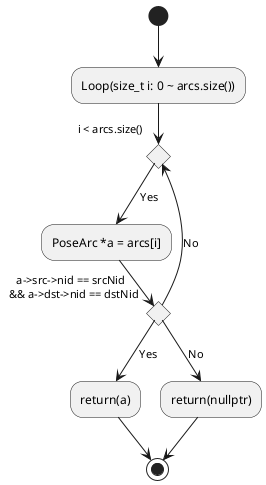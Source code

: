 @startuml

/'
    find arc based on src and dst nid
    input1: int srcNid
    input2: int dstNid
    return: PoseArc
'/

(*) --> "Loop(size_t i: 0 ~ arcs.size())"
--> if "i < arcs.size()" as judge_i then
        --> [Yes] "PoseArc *a = arcs[i]"
        --> if "a->src->nid == srcNid \n && a->dst->nid == dstNid" then
                --> [Yes] "return(a)"
                --> (*)
            else
                --> [No] judge_i
    else
        --> [No] "return(nullptr)"
        --> (*)

@enduml